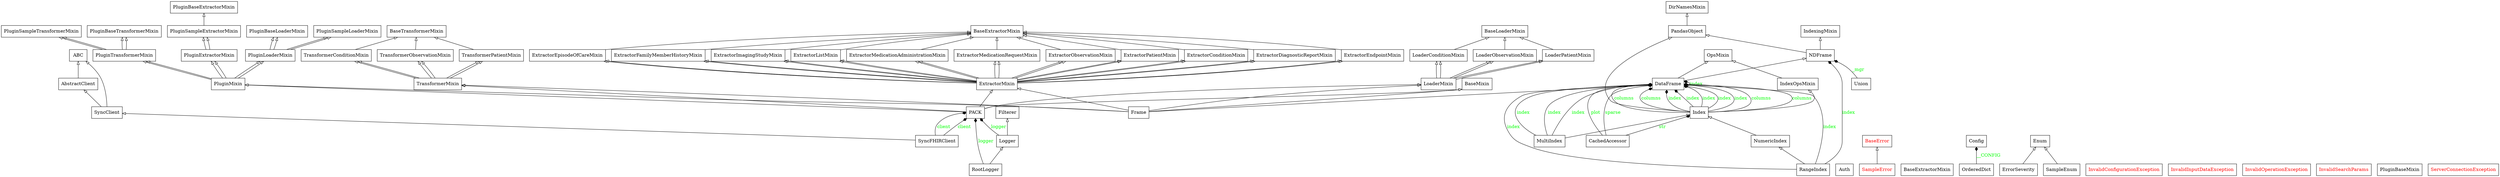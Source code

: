 digraph "classes_fhirpack" {
rankdir=BT
charset="utf-8"
"abc.ABC" [color="black", fontcolor="black", label="ABC", shape="record", style="solid"];
"fhirpy.base.lib.AbstractClient" [color="black", fontcolor="black", label="AbstractClient", shape="record", style="solid"];
"fhirpack.auth.Auth" [color="black", fontcolor="black", label="Auth", shape="record", style="solid"];
"fhirpack.exceptions.BaseError" [color="black", fontcolor="red", label="BaseError", shape="record", style="solid"];
"fhirpack.extraction.base.BaseExtractorMixin" [color="black", fontcolor="black", label="BaseExtractorMixin", shape="record", style="solid"];
"fhirpack.extraction.sample.BaseExtractorMixin" [color="black", fontcolor="black", label="BaseExtractorMixin", shape="record", style="solid"];
"fhirpack.load.base.BaseLoaderMixin" [color="black", fontcolor="black", label="BaseLoaderMixin", shape="record", style="solid"];
"fhirpack.base.BaseMixin" [color="black", fontcolor="black", label="BaseMixin", shape="record", style="solid"];
"fhirpack.transformation.base.BaseTransformerMixin" [color="black", fontcolor="black", label="BaseTransformerMixin", shape="record", style="solid"];
"pandas.core.accessor.CachedAccessor" [color="black", fontcolor="black", label="CachedAccessor", shape="record", style="solid"];
"fhirpack.config.Config" [color="black", fontcolor="black", label="Config", shape="record", style="solid"];
"pandas.core.frame.DataFrame" [color="black", fontcolor="black", label="DataFrame", shape="record", style="solid"];
"pandas.core.accessor.DirNamesMixin" [color="black", fontcolor="black", label="DirNamesMixin", shape="record", style="solid"];
"enum.Enum" [color="black", fontcolor="black", label="Enum", shape="record", style="solid"];
"fhirpack.exceptions.ErrorSeverity" [color="black", fontcolor="black", label="ErrorSeverity", shape="record", style="solid"];
"fhirpack.extraction.condition.ExtractorConditionMixin" [color="black", fontcolor="black", label="ExtractorConditionMixin", shape="record", style="solid"];
"fhirpack.extraction.diagnosticreport.ExtractorDiagnosticReportMixin" [color="black", fontcolor="black", label="ExtractorDiagnosticReportMixin", shape="record", style="solid"];
"fhirpack.extraction.endpoint.ExtractorEndpointMixin" [color="black", fontcolor="black", label="ExtractorEndpointMixin", shape="record", style="solid"];
"fhirpack.extraction.episodeofcare.ExtractorEpisodeOfCareMixin" [color="black", fontcolor="black", label="ExtractorEpisodeOfCareMixin", shape="record", style="solid"];
"fhirpack.extraction.familymemberhistory.ExtractorFamilyMemberHistoryMixin" [color="black", fontcolor="black", label="ExtractorFamilyMemberHistoryMixin", shape="record", style="solid"];
"fhirpack.extraction.imagingstudy.ExtractorImagingStudyMixin" [color="black", fontcolor="black", label="ExtractorImagingStudyMixin", shape="record", style="solid"];
"fhirpack.extraction.list.ExtractorListMixin" [color="black", fontcolor="black", label="ExtractorListMixin", shape="record", style="solid"];
"fhirpack.extraction.medicationadministration.ExtractorMedicationAdministrationMixin" [color="black", fontcolor="black", label="ExtractorMedicationAdministrationMixin", shape="record", style="solid"];
"fhirpack.extraction.medicationrequest.ExtractorMedicationRequestMixin" [color="black", fontcolor="black", label="ExtractorMedicationRequestMixin", shape="record", style="solid"];
"fhirpack.extraction.ExtractorMixin" [color="black", fontcolor="black", label="ExtractorMixin", shape="record", style="solid"];
"fhirpack.extraction.ExtractorMixin" [color="black", fontcolor="black", label="ExtractorMixin", shape="record", style="solid"];
"fhirpack.extraction.observation.ExtractorObservationMixin" [color="black", fontcolor="black", label="ExtractorObservationMixin", shape="record", style="solid"];
"fhirpack.extraction.patient.ExtractorPatientMixin" [color="black", fontcolor="black", label="ExtractorPatientMixin", shape="record", style="solid"];
"logging.Filterer" [color="black", fontcolor="black", label="Filterer", shape="record", style="solid"];
"fhirpack.base.Frame" [color="black", fontcolor="black", label="Frame", shape="record", style="solid"];
"pandas.core.indexes.base.Index" [color="black", fontcolor="black", label="Index", shape="record", style="solid"];
"pandas.core.base.IndexOpsMixin" [color="black", fontcolor="black", label="IndexOpsMixin", shape="record", style="solid"];
"pandas.core.indexing.IndexingMixin" [color="black", fontcolor="black", label="IndexingMixin", shape="record", style="solid"];
"fhirpack.exceptions.InvalidConfigurationException" [color="black", fontcolor="red", label="InvalidConfigurationException", shape="record", style="solid"];
"fhirpack.exceptions.InvalidInputDataException" [color="black", fontcolor="red", label="InvalidInputDataException", shape="record", style="solid"];
"fhirpack.exceptions.InvalidOperationException" [color="black", fontcolor="red", label="InvalidOperationException", shape="record", style="solid"];
"fhirpack.exceptions.InvalidSearchParams" [color="black", fontcolor="red", label="InvalidSearchParams", shape="record", style="solid"];
"fhirpack.load.condition.LoaderConditionMixin" [color="black", fontcolor="black", label="LoaderConditionMixin", shape="record", style="solid"];
"fhirpack.load.LoaderMixin" [color="black", fontcolor="black", label="LoaderMixin", shape="record", style="solid"];
"fhirpack.load.LoaderMixin" [color="black", fontcolor="black", label="LoaderMixin", shape="record", style="solid"];
"fhirpack.load.observation.LoaderObservationMixin" [color="black", fontcolor="black", label="LoaderObservationMixin", shape="record", style="solid"];
"fhirpack.load.patient.LoaderPatientMixin" [color="black", fontcolor="black", label="LoaderPatientMixin", shape="record", style="solid"];
"logging.Logger" [color="black", fontcolor="black", label="Logger", shape="record", style="solid"];
"pandas.core.indexes.multi.MultiIndex" [color="black", fontcolor="black", label="MultiIndex", shape="record", style="solid"];
"pandas.core.generic.NDFrame" [color="black", fontcolor="black", label="NDFrame", shape="record", style="solid"];
"pandas.core.indexes.numeric.NumericIndex" [color="black", fontcolor="black", label="NumericIndex", shape="record", style="solid"];
"pandas.core.arraylike.OpsMixin" [color="black", fontcolor="black", label="OpsMixin", shape="record", style="solid"];
"collections.OrderedDict" [color="black", fontcolor="black", label="OrderedDict", shape="record", style="solid"];
"fhirpack.pack.PACK" [color="black", fontcolor="black", label="PACK", shape="record", style="solid"];
"pandas.core.base.PandasObject" [color="black", fontcolor="black", label="PandasObject", shape="record", style="solid"];
"fhirpack.custom.extraction.base.PluginBaseExtractorMixin" [color="black", fontcolor="black", label="PluginBaseExtractorMixin", shape="record", style="solid"];
"fhirpack.custom.load.base.PluginBaseLoaderMixin" [color="black", fontcolor="black", label="PluginBaseLoaderMixin", shape="record", style="solid"];
"fhirpack.custom.base.PluginBaseMixin" [color="black", fontcolor="black", label="PluginBaseMixin", shape="record", style="solid"];
"fhirpack.custom.transformation.base.PluginBaseTransformerMixin" [color="black", fontcolor="black", label="PluginBaseTransformerMixin", shape="record", style="solid"];
"fhirpack.custom.extraction.PluginExtractorMixin" [color="black", fontcolor="black", label="PluginExtractorMixin", shape="record", style="solid"];
"fhirpack.custom.extraction.PluginExtractorMixin" [color="black", fontcolor="black", label="PluginExtractorMixin", shape="record", style="solid"];
"fhirpack.custom.load.PluginLoaderMixin" [color="black", fontcolor="black", label="PluginLoaderMixin", shape="record", style="solid"];
"fhirpack.custom.load.PluginLoaderMixin" [color="black", fontcolor="black", label="PluginLoaderMixin", shape="record", style="solid"];
"fhirpack.custom.PluginMixin" [color="black", fontcolor="black", label="PluginMixin", shape="record", style="solid"];
"fhirpack.custom.PluginMixin" [color="black", fontcolor="black", label="PluginMixin", shape="record", style="solid"];
"fhirpack.custom.extraction.sample.PluginSampleExtractorMixin" [color="black", fontcolor="black", label="PluginSampleExtractorMixin", shape="record", style="solid"];
"fhirpack.custom.load.sample.PluginSampleLoaderMixin" [color="black", fontcolor="black", label="PluginSampleLoaderMixin", shape="record", style="solid"];
"fhirpack.custom.transformation.sample.PluginSampleTransformerMixin" [color="black", fontcolor="black", label="PluginSampleTransformerMixin", shape="record", style="solid"];
"fhirpack.custom.transformation.PluginTransformerMixin" [color="black", fontcolor="black", label="PluginTransformerMixin", shape="record", style="solid"];
"fhirpack.custom.transformation.PluginTransformerMixin" [color="black", fontcolor="black", label="PluginTransformerMixin", shape="record", style="solid"];
"pandas.core.indexes.range.RangeIndex" [color="black", fontcolor="black", label="RangeIndex", shape="record", style="solid"];
"logging.RootLogger" [color="black", fontcolor="black", label="RootLogger", shape="record", style="solid"];
"fhirpack.constants.SampleEnum" [color="black", fontcolor="black", label="SampleEnum", shape="record", style="solid"];
"fhirpack.exceptions.SampleError" [color="black", fontcolor="red", label="SampleError", shape="record", style="solid"];
"fhirpack.exceptions.ServerConnectionException" [color="black", fontcolor="red", label="ServerConnectionException", shape="record", style="solid"];
"fhirpy.base.lib.SyncClient" [color="black", fontcolor="black", label="SyncClient", shape="record", style="solid"];
"fhirpy.lib.SyncFHIRClient" [color="black", fontcolor="black", label="SyncFHIRClient", shape="record", style="solid"];
"fhirpack.transformation.condition.TransformerConditionMixin" [color="black", fontcolor="black", label="TransformerConditionMixin", shape="record", style="solid"];
"fhirpack.transformation.TransformerMixin" [color="black", fontcolor="black", label="TransformerMixin", shape="record", style="solid"];
"fhirpack.transformation.TransformerMixin" [color="black", fontcolor="black", label="TransformerMixin", shape="record", style="solid"];
"fhirpack.transformation.observation.TransformerObservationMixin" [color="black", fontcolor="black", label="TransformerObservationMixin", shape="record", style="solid"];
"fhirpack.transformation.patient.TransformerPatientMixin" [color="black", fontcolor="black", label="TransformerPatientMixin", shape="record", style="solid"];
".Union" [color="black", fontcolor="black", label="Union", shape="record", style="solid"];
"fhirpack.base.Frame" -> "fhirpack.base.BaseMixin" [arrowhead="empty", arrowtail="none"];
"fhirpack.base.Frame" -> "fhirpack.custom.PluginMixin" [arrowhead="empty", arrowtail="none"];
"fhirpack.base.Frame" -> "fhirpack.extraction.ExtractorMixin" [arrowhead="empty", arrowtail="none"];
"fhirpack.base.Frame" -> "fhirpack.load.LoaderMixin" [arrowhead="empty", arrowtail="none"];
"fhirpack.base.Frame" -> "fhirpack.transformation.TransformerMixin" [arrowhead="empty", arrowtail="none"];
"fhirpack.base.Frame" -> "pandas.core.frame.DataFrame" [arrowhead="empty", arrowtail="none"];
"fhirpack.constants.SampleEnum" -> "enum.Enum" [arrowhead="empty", arrowtail="none"];
"fhirpack.custom.PluginMixin" -> "fhirpack.custom.extraction.PluginExtractorMixin" [arrowhead="empty", arrowtail="none"];
"fhirpack.custom.PluginMixin" -> "fhirpack.custom.extraction.PluginExtractorMixin" [arrowhead="empty", arrowtail="none"];
"fhirpack.custom.PluginMixin" -> "fhirpack.custom.load.PluginLoaderMixin" [arrowhead="empty", arrowtail="none"];
"fhirpack.custom.PluginMixin" -> "fhirpack.custom.load.PluginLoaderMixin" [arrowhead="empty", arrowtail="none"];
"fhirpack.custom.PluginMixin" -> "fhirpack.custom.transformation.PluginTransformerMixin" [arrowhead="empty", arrowtail="none"];
"fhirpack.custom.PluginMixin" -> "fhirpack.custom.transformation.PluginTransformerMixin" [arrowhead="empty", arrowtail="none"];
"fhirpack.custom.extraction.PluginExtractorMixin" -> "fhirpack.custom.extraction.sample.PluginSampleExtractorMixin" [arrowhead="empty", arrowtail="none"];
"fhirpack.custom.extraction.PluginExtractorMixin" -> "fhirpack.custom.extraction.sample.PluginSampleExtractorMixin" [arrowhead="empty", arrowtail="none"];
"fhirpack.custom.extraction.sample.PluginSampleExtractorMixin" -> "fhirpack.custom.extraction.base.PluginBaseExtractorMixin" [arrowhead="empty", arrowtail="none"];
"fhirpack.custom.load.PluginLoaderMixin" -> "fhirpack.custom.load.base.PluginBaseLoaderMixin" [arrowhead="empty", arrowtail="none"];
"fhirpack.custom.load.PluginLoaderMixin" -> "fhirpack.custom.load.base.PluginBaseLoaderMixin" [arrowhead="empty", arrowtail="none"];
"fhirpack.custom.load.PluginLoaderMixin" -> "fhirpack.custom.load.sample.PluginSampleLoaderMixin" [arrowhead="empty", arrowtail="none"];
"fhirpack.custom.load.PluginLoaderMixin" -> "fhirpack.custom.load.sample.PluginSampleLoaderMixin" [arrowhead="empty", arrowtail="none"];
"fhirpack.custom.transformation.PluginTransformerMixin" -> "fhirpack.custom.transformation.base.PluginBaseTransformerMixin" [arrowhead="empty", arrowtail="none"];
"fhirpack.custom.transformation.PluginTransformerMixin" -> "fhirpack.custom.transformation.base.PluginBaseTransformerMixin" [arrowhead="empty", arrowtail="none"];
"fhirpack.custom.transformation.PluginTransformerMixin" -> "fhirpack.custom.transformation.sample.PluginSampleTransformerMixin" [arrowhead="empty", arrowtail="none"];
"fhirpack.custom.transformation.PluginTransformerMixin" -> "fhirpack.custom.transformation.sample.PluginSampleTransformerMixin" [arrowhead="empty", arrowtail="none"];
"fhirpack.exceptions.ErrorSeverity" -> "enum.Enum" [arrowhead="empty", arrowtail="none"];
"fhirpack.exceptions.SampleError" -> "fhirpack.exceptions.BaseError" [arrowhead="empty", arrowtail="none"];
"fhirpack.extraction.ExtractorMixin" -> "fhirpack.extraction.condition.ExtractorConditionMixin" [arrowhead="empty", arrowtail="none"];
"fhirpack.extraction.ExtractorMixin" -> "fhirpack.extraction.condition.ExtractorConditionMixin" [arrowhead="empty", arrowtail="none"];
"fhirpack.extraction.ExtractorMixin" -> "fhirpack.extraction.diagnosticreport.ExtractorDiagnosticReportMixin" [arrowhead="empty", arrowtail="none"];
"fhirpack.extraction.ExtractorMixin" -> "fhirpack.extraction.diagnosticreport.ExtractorDiagnosticReportMixin" [arrowhead="empty", arrowtail="none"];
"fhirpack.extraction.ExtractorMixin" -> "fhirpack.extraction.endpoint.ExtractorEndpointMixin" [arrowhead="empty", arrowtail="none"];
"fhirpack.extraction.ExtractorMixin" -> "fhirpack.extraction.endpoint.ExtractorEndpointMixin" [arrowhead="empty", arrowtail="none"];
"fhirpack.extraction.ExtractorMixin" -> "fhirpack.extraction.episodeofcare.ExtractorEpisodeOfCareMixin" [arrowhead="empty", arrowtail="none"];
"fhirpack.extraction.ExtractorMixin" -> "fhirpack.extraction.episodeofcare.ExtractorEpisodeOfCareMixin" [arrowhead="empty", arrowtail="none"];
"fhirpack.extraction.ExtractorMixin" -> "fhirpack.extraction.familymemberhistory.ExtractorFamilyMemberHistoryMixin" [arrowhead="empty", arrowtail="none"];
"fhirpack.extraction.ExtractorMixin" -> "fhirpack.extraction.familymemberhistory.ExtractorFamilyMemberHistoryMixin" [arrowhead="empty", arrowtail="none"];
"fhirpack.extraction.ExtractorMixin" -> "fhirpack.extraction.imagingstudy.ExtractorImagingStudyMixin" [arrowhead="empty", arrowtail="none"];
"fhirpack.extraction.ExtractorMixin" -> "fhirpack.extraction.imagingstudy.ExtractorImagingStudyMixin" [arrowhead="empty", arrowtail="none"];
"fhirpack.extraction.ExtractorMixin" -> "fhirpack.extraction.list.ExtractorListMixin" [arrowhead="empty", arrowtail="none"];
"fhirpack.extraction.ExtractorMixin" -> "fhirpack.extraction.list.ExtractorListMixin" [arrowhead="empty", arrowtail="none"];
"fhirpack.extraction.ExtractorMixin" -> "fhirpack.extraction.medicationadministration.ExtractorMedicationAdministrationMixin" [arrowhead="empty", arrowtail="none"];
"fhirpack.extraction.ExtractorMixin" -> "fhirpack.extraction.medicationadministration.ExtractorMedicationAdministrationMixin" [arrowhead="empty", arrowtail="none"];
"fhirpack.extraction.ExtractorMixin" -> "fhirpack.extraction.medicationrequest.ExtractorMedicationRequestMixin" [arrowhead="empty", arrowtail="none"];
"fhirpack.extraction.ExtractorMixin" -> "fhirpack.extraction.medicationrequest.ExtractorMedicationRequestMixin" [arrowhead="empty", arrowtail="none"];
"fhirpack.extraction.ExtractorMixin" -> "fhirpack.extraction.observation.ExtractorObservationMixin" [arrowhead="empty", arrowtail="none"];
"fhirpack.extraction.ExtractorMixin" -> "fhirpack.extraction.observation.ExtractorObservationMixin" [arrowhead="empty", arrowtail="none"];
"fhirpack.extraction.ExtractorMixin" -> "fhirpack.extraction.patient.ExtractorPatientMixin" [arrowhead="empty", arrowtail="none"];
"fhirpack.extraction.ExtractorMixin" -> "fhirpack.extraction.patient.ExtractorPatientMixin" [arrowhead="empty", arrowtail="none"];
"fhirpack.extraction.condition.ExtractorConditionMixin" -> "fhirpack.extraction.base.BaseExtractorMixin" [arrowhead="empty", arrowtail="none"];
"fhirpack.extraction.diagnosticreport.ExtractorDiagnosticReportMixin" -> "fhirpack.extraction.base.BaseExtractorMixin" [arrowhead="empty", arrowtail="none"];
"fhirpack.extraction.endpoint.ExtractorEndpointMixin" -> "fhirpack.extraction.base.BaseExtractorMixin" [arrowhead="empty", arrowtail="none"];
"fhirpack.extraction.episodeofcare.ExtractorEpisodeOfCareMixin" -> "fhirpack.extraction.base.BaseExtractorMixin" [arrowhead="empty", arrowtail="none"];
"fhirpack.extraction.familymemberhistory.ExtractorFamilyMemberHistoryMixin" -> "fhirpack.extraction.base.BaseExtractorMixin" [arrowhead="empty", arrowtail="none"];
"fhirpack.extraction.imagingstudy.ExtractorImagingStudyMixin" -> "fhirpack.extraction.base.BaseExtractorMixin" [arrowhead="empty", arrowtail="none"];
"fhirpack.extraction.list.ExtractorListMixin" -> "fhirpack.extraction.base.BaseExtractorMixin" [arrowhead="empty", arrowtail="none"];
"fhirpack.extraction.medicationadministration.ExtractorMedicationAdministrationMixin" -> "fhirpack.extraction.base.BaseExtractorMixin" [arrowhead="empty", arrowtail="none"];
"fhirpack.extraction.medicationrequest.ExtractorMedicationRequestMixin" -> "fhirpack.extraction.base.BaseExtractorMixin" [arrowhead="empty", arrowtail="none"];
"fhirpack.extraction.observation.ExtractorObservationMixin" -> "fhirpack.extraction.base.BaseExtractorMixin" [arrowhead="empty", arrowtail="none"];
"fhirpack.extraction.patient.ExtractorPatientMixin" -> "fhirpack.extraction.base.BaseExtractorMixin" [arrowhead="empty", arrowtail="none"];
"fhirpack.load.LoaderMixin" -> "fhirpack.load.condition.LoaderConditionMixin" [arrowhead="empty", arrowtail="none"];
"fhirpack.load.LoaderMixin" -> "fhirpack.load.condition.LoaderConditionMixin" [arrowhead="empty", arrowtail="none"];
"fhirpack.load.LoaderMixin" -> "fhirpack.load.observation.LoaderObservationMixin" [arrowhead="empty", arrowtail="none"];
"fhirpack.load.LoaderMixin" -> "fhirpack.load.observation.LoaderObservationMixin" [arrowhead="empty", arrowtail="none"];
"fhirpack.load.LoaderMixin" -> "fhirpack.load.patient.LoaderPatientMixin" [arrowhead="empty", arrowtail="none"];
"fhirpack.load.LoaderMixin" -> "fhirpack.load.patient.LoaderPatientMixin" [arrowhead="empty", arrowtail="none"];
"fhirpack.load.condition.LoaderConditionMixin" -> "fhirpack.load.base.BaseLoaderMixin" [arrowhead="empty", arrowtail="none"];
"fhirpack.load.observation.LoaderObservationMixin" -> "fhirpack.load.base.BaseLoaderMixin" [arrowhead="empty", arrowtail="none"];
"fhirpack.load.patient.LoaderPatientMixin" -> "fhirpack.load.base.BaseLoaderMixin" [arrowhead="empty", arrowtail="none"];
"fhirpack.pack.PACK" -> "fhirpack.base.BaseMixin" [arrowhead="empty", arrowtail="none"];
"fhirpack.pack.PACK" -> "fhirpack.custom.PluginMixin" [arrowhead="empty", arrowtail="none"];
"fhirpack.pack.PACK" -> "fhirpack.extraction.ExtractorMixin" [arrowhead="empty", arrowtail="none"];
"fhirpack.pack.PACK" -> "fhirpack.load.LoaderMixin" [arrowhead="empty", arrowtail="none"];
"fhirpack.pack.PACK" -> "fhirpack.transformation.TransformerMixin" [arrowhead="empty", arrowtail="none"];
"fhirpack.transformation.TransformerMixin" -> "fhirpack.transformation.condition.TransformerConditionMixin" [arrowhead="empty", arrowtail="none"];
"fhirpack.transformation.TransformerMixin" -> "fhirpack.transformation.condition.TransformerConditionMixin" [arrowhead="empty", arrowtail="none"];
"fhirpack.transformation.TransformerMixin" -> "fhirpack.transformation.observation.TransformerObservationMixin" [arrowhead="empty", arrowtail="none"];
"fhirpack.transformation.TransformerMixin" -> "fhirpack.transformation.observation.TransformerObservationMixin" [arrowhead="empty", arrowtail="none"];
"fhirpack.transformation.TransformerMixin" -> "fhirpack.transformation.patient.TransformerPatientMixin" [arrowhead="empty", arrowtail="none"];
"fhirpack.transformation.TransformerMixin" -> "fhirpack.transformation.patient.TransformerPatientMixin" [arrowhead="empty", arrowtail="none"];
"fhirpack.transformation.condition.TransformerConditionMixin" -> "fhirpack.transformation.base.BaseTransformerMixin" [arrowhead="empty", arrowtail="none"];
"fhirpack.transformation.observation.TransformerObservationMixin" -> "fhirpack.transformation.base.BaseTransformerMixin" [arrowhead="empty", arrowtail="none"];
"fhirpack.transformation.patient.TransformerPatientMixin" -> "fhirpack.transformation.base.BaseTransformerMixin" [arrowhead="empty", arrowtail="none"];
"fhirpy.base.lib.AbstractClient" -> "abc.ABC" [arrowhead="empty", arrowtail="none"];
"fhirpy.base.lib.SyncClient" -> "abc.ABC" [arrowhead="empty", arrowtail="none"];
"fhirpy.base.lib.SyncClient" -> "fhirpy.base.lib.AbstractClient" [arrowhead="empty", arrowtail="none"];
"fhirpy.lib.SyncFHIRClient" -> "fhirpy.base.lib.SyncClient" [arrowhead="empty", arrowtail="none"];
"logging.Logger" -> "logging.Filterer" [arrowhead="empty", arrowtail="none"];
"logging.RootLogger" -> "logging.Logger" [arrowhead="empty", arrowtail="none"];
"pandas.core.base.IndexOpsMixin" -> "pandas.core.arraylike.OpsMixin" [arrowhead="empty", arrowtail="none"];
"pandas.core.base.PandasObject" -> "pandas.core.accessor.DirNamesMixin" [arrowhead="empty", arrowtail="none"];
"pandas.core.frame.DataFrame" -> "pandas.core.arraylike.OpsMixin" [arrowhead="empty", arrowtail="none"];
"pandas.core.frame.DataFrame" -> "pandas.core.generic.NDFrame" [arrowhead="empty", arrowtail="none"];
"pandas.core.generic.NDFrame" -> "pandas.core.base.PandasObject" [arrowhead="empty", arrowtail="none"];
"pandas.core.generic.NDFrame" -> "pandas.core.indexing.IndexingMixin" [arrowhead="empty", arrowtail="none"];
"pandas.core.indexes.base.Index" -> "pandas.core.base.IndexOpsMixin" [arrowhead="empty", arrowtail="none"];
"pandas.core.indexes.base.Index" -> "pandas.core.base.PandasObject" [arrowhead="empty", arrowtail="none"];
"pandas.core.indexes.multi.MultiIndex" -> "pandas.core.indexes.base.Index" [arrowhead="empty", arrowtail="none"];
"pandas.core.indexes.numeric.NumericIndex" -> "pandas.core.indexes.base.Index" [arrowhead="empty", arrowtail="none"];
"pandas.core.indexes.range.RangeIndex" -> "pandas.core.indexes.numeric.NumericIndex" [arrowhead="empty", arrowtail="none"];
".Union" -> "pandas.core.generic.NDFrame" [arrowhead="diamond", arrowtail="none", fontcolor="green", label="_mgr", style="solid"];
"collections.OrderedDict" -> "fhirpack.config.Config" [arrowhead="diamond", arrowtail="none", fontcolor="green", label="__CONFIG", style="solid"];
"fhirpy.lib.SyncFHIRClient" -> "fhirpack.pack.PACK" [arrowhead="diamond", arrowtail="none", fontcolor="green", label="client", style="solid"];
"fhirpy.lib.SyncFHIRClient" -> "fhirpack.pack.PACK" [arrowhead="diamond", arrowtail="none", fontcolor="green", label="client", style="solid"];
"logging.Logger" -> "fhirpack.pack.PACK" [arrowhead="diamond", arrowtail="none", fontcolor="green", label="logger", style="solid"];
"logging.RootLogger" -> "fhirpack.pack.PACK" [arrowhead="diamond", arrowtail="none", fontcolor="green", label="logger", style="solid"];
"pandas.core.accessor.CachedAccessor" -> "pandas.core.frame.DataFrame" [arrowhead="diamond", arrowtail="none", fontcolor="green", label="plot", style="solid"];
"pandas.core.accessor.CachedAccessor" -> "pandas.core.frame.DataFrame" [arrowhead="diamond", arrowtail="none", fontcolor="green", label="sparse", style="solid"];
"pandas.core.accessor.CachedAccessor" -> "pandas.core.indexes.base.Index" [arrowhead="diamond", arrowtail="none", fontcolor="green", label="str", style="solid"];
"pandas.core.frame.DataFrame" -> "pandas.core.frame.DataFrame" [arrowhead="diamond", arrowtail="none", fontcolor="green", label="index", style="solid"];
"pandas.core.indexes.base.Index" -> "pandas.core.frame.DataFrame" [arrowhead="diamond", arrowtail="none", fontcolor="green", label="columns", style="solid"];
"pandas.core.indexes.base.Index" -> "pandas.core.frame.DataFrame" [arrowhead="diamond", arrowtail="none", fontcolor="green", label="columns", style="solid"];
"pandas.core.indexes.base.Index" -> "pandas.core.frame.DataFrame" [arrowhead="diamond", arrowtail="none", fontcolor="green", label="columns", style="solid"];
"pandas.core.indexes.base.Index" -> "pandas.core.frame.DataFrame" [arrowhead="diamond", arrowtail="none", fontcolor="green", label="index", style="solid"];
"pandas.core.indexes.base.Index" -> "pandas.core.frame.DataFrame" [arrowhead="diamond", arrowtail="none", fontcolor="green", label="index", style="solid"];
"pandas.core.indexes.base.Index" -> "pandas.core.frame.DataFrame" [arrowhead="diamond", arrowtail="none", fontcolor="green", label="index", style="solid"];
"pandas.core.indexes.base.Index" -> "pandas.core.frame.DataFrame" [arrowhead="diamond", arrowtail="none", fontcolor="green", label="index", style="solid"];
"pandas.core.indexes.base.Index" -> "pandas.core.frame.DataFrame" [arrowhead="diamond", arrowtail="none", fontcolor="green", label="index", style="solid"];
"pandas.core.indexes.base.Index" -> "pandas.core.frame.DataFrame" [arrowhead="diamond", arrowtail="none", fontcolor="green", label="columns", style="solid"];
"pandas.core.indexes.multi.MultiIndex" -> "pandas.core.frame.DataFrame" [arrowhead="diamond", arrowtail="none", fontcolor="green", label="index", style="solid"];
"pandas.core.indexes.multi.MultiIndex" -> "pandas.core.frame.DataFrame" [arrowhead="diamond", arrowtail="none", fontcolor="green", label="index", style="solid"];
"pandas.core.indexes.multi.MultiIndex" -> "pandas.core.frame.DataFrame" [arrowhead="diamond", arrowtail="none", fontcolor="green", label="index", style="solid"];
"pandas.core.indexes.range.RangeIndex" -> "pandas.core.frame.DataFrame" [arrowhead="diamond", arrowtail="none", fontcolor="green", label="index", style="solid"];
"pandas.core.indexes.range.RangeIndex" -> "pandas.core.frame.DataFrame" [arrowhead="diamond", arrowtail="none", fontcolor="green", label="index", style="solid"];
"pandas.core.indexes.range.RangeIndex" -> "pandas.core.generic.NDFrame" [arrowhead="diamond", arrowtail="none", fontcolor="green", label="index", style="solid"];
}
